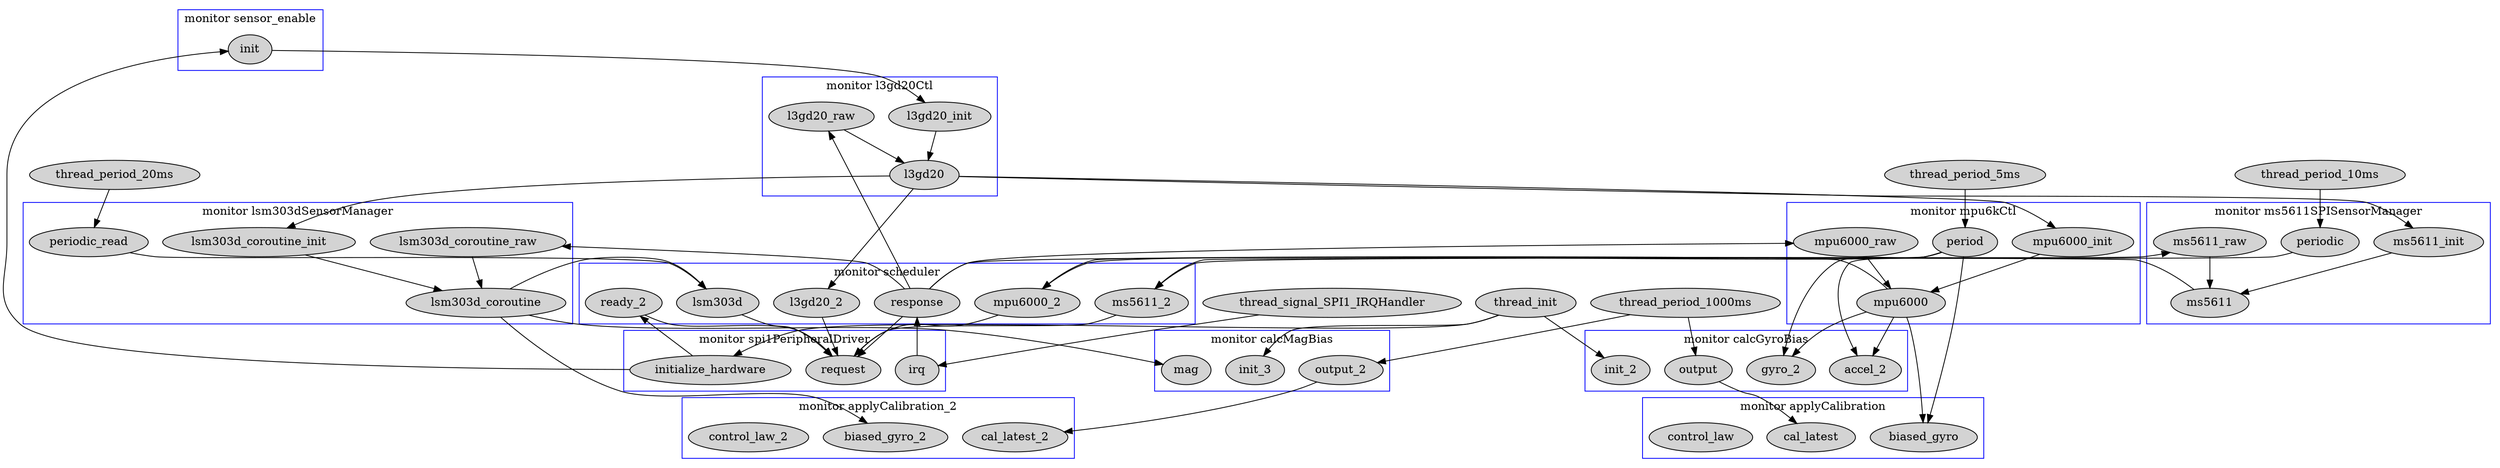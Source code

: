 digraph Tower {
    thread_signal_SPI1_IRQHandler [style=filled];
    thread_period_5ms [style=filled];
    thread_period_10ms [style=filled];
    thread_period_20ms [style=filled];
    thread_period_1000ms [style=filled];
    thread_init [style=filled];
    subgraph  cluster_applyCalibration {
        color = blue;
        node [style=filled];
        biased_gyro;
        cal_latest;
        control_law;
        label = "monitor applyCalibration";
    }
    subgraph  cluster_applyCalibration_2 {
        color = blue;
        node [style=filled];
        biased_gyro_2;
        cal_latest_2;
        control_law_2;
        label = "monitor applyCalibration_2";
    }
    subgraph  cluster_calcGyroBias {
        color = blue;
        node [style=filled];
        accel_2;
        gyro_2;
        init_2;
        output;
        label = "monitor calcGyroBias";
    }
    subgraph  cluster_calcMagBias {
        color = blue;
        node [style=filled];
        init_3;
        mag;
        output_2;
        label = "monitor calcMagBias";
    }
    subgraph  cluster_l3gd20Ctl {
        color = blue;
        node [style=filled];
        l3gd20;
        l3gd20_init;
        l3gd20_raw;
        label = "monitor l3gd20Ctl";
    }
    subgraph  cluster_lsm303dSensorManager {
        color = blue;
        node [style=filled];
        lsm303d_coroutine;
        lsm303d_coroutine_init;
        lsm303d_coroutine_raw;
        periodic_read;
        label = "monitor lsm303dSensorManager";
    }
    subgraph  cluster_mpu6kCtl {
        color = blue;
        node [style=filled];
        mpu6000;
        mpu6000_init;
        mpu6000_raw;
        period;
        label = "monitor mpu6kCtl";
    }
    subgraph  cluster_ms5611SPISensorManager {
        color = blue;
        node [style=filled];
        ms5611;
        ms5611_init;
        ms5611_raw;
        periodic;
        label = "monitor ms5611SPISensorManager";
    }
    subgraph  cluster_scheduler {
        color = blue;
        node [style=filled];
        l3gd20_2;
        lsm303d;
        mpu6000_2;
        ms5611_2;
        ready_2;
        response;
        label = "monitor scheduler";
    }
    subgraph  cluster_sensor_enable {
        color = blue;
        node [style=filled];
        init;
        label = "monitor sensor_enable";
    }
    subgraph  cluster_spi1PeripheralDriver {
        color = blue;
        node [style=filled];
        initialize_hardware;
        irq;
        request;
        label = "monitor spi1PeripheralDriver";
    }

    thread_signal_SPI1_IRQHandler -> irq;
    thread_period_5ms -> period;
    thread_period_10ms -> periodic;
    thread_period_20ms -> periodic_read;
    thread_period_1000ms -> output;
    thread_period_1000ms -> output_2;
    thread_init -> initialize_hardware;
    thread_init -> init_2;
    thread_init -> init_3;
    output -> cal_latest;
    output_2 -> cal_latest_2;
    l3gd20 -> l3gd20_2;
    l3gd20 -> mpu6000_init;
    l3gd20 -> lsm303d_coroutine_init;
    l3gd20 -> ms5611_init;
    l3gd20_init -> l3gd20;
    l3gd20_raw -> l3gd20;
    lsm303d_coroutine -> lsm303d;
    lsm303d_coroutine -> mag;
    lsm303d_coroutine -> biased_gyro_2;
    lsm303d_coroutine_init -> lsm303d_coroutine;
    lsm303d_coroutine_raw -> lsm303d_coroutine;
    periodic_read -> lsm303d;
    mpu6000 -> mpu6000_2;
    mpu6000 -> gyro_2;
    mpu6000 -> biased_gyro;
    mpu6000 -> accel_2;
    mpu6000_init -> mpu6000;
    mpu6000_raw -> mpu6000;
    period -> mpu6000_2;
    period -> gyro_2;
    period -> biased_gyro;
    period -> accel_2;
    ms5611 -> ms5611_2;
    ms5611_init -> ms5611;
    ms5611_raw -> ms5611;
    periodic -> ms5611_2;
    l3gd20_2 -> request;
    lsm303d -> request;
    mpu6000_2 -> request;
    ms5611_2 -> request;
    ready_2 -> request;
    response -> request;
    response -> mpu6000_raw;
    response -> lsm303d_coroutine_raw;
    response -> ms5611_raw;
    response -> l3gd20_raw;
    init -> l3gd20_init;
    initialize_hardware -> init;
    initialize_hardware -> ready_2;
    irq -> response;
}